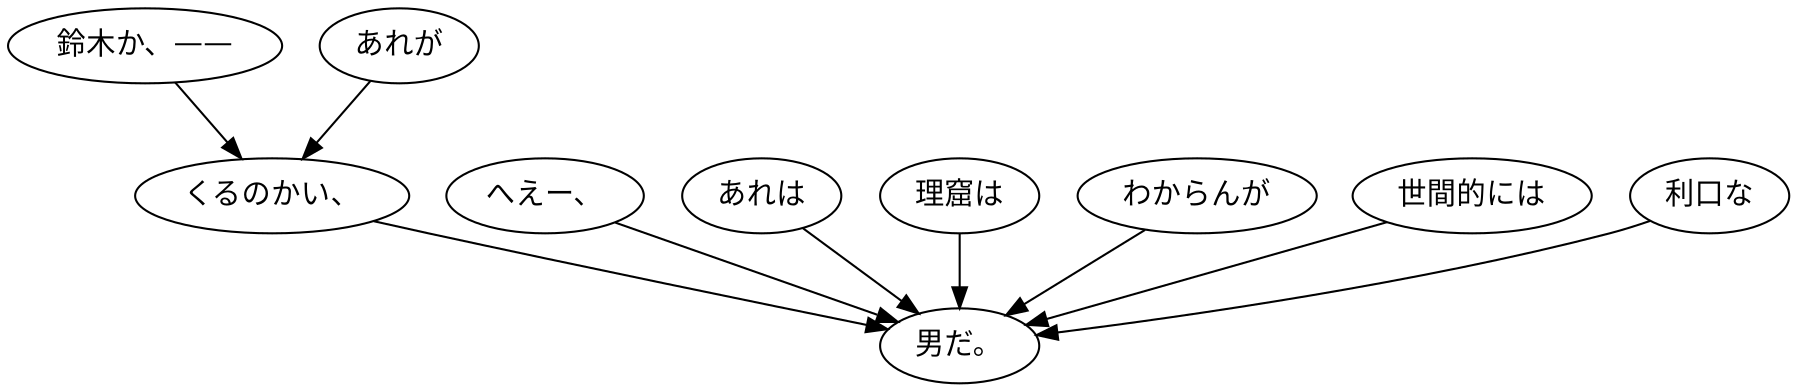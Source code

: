 digraph graph5454 {
	node0 [label="鈴木か、——"];
	node1 [label="あれが"];
	node2 [label="くるのかい、"];
	node3 [label="へえー、"];
	node4 [label="あれは"];
	node5 [label="理窟は"];
	node6 [label="わからんが"];
	node7 [label="世間的には"];
	node8 [label="利口な"];
	node9 [label="男だ。"];
	node0 -> node2;
	node1 -> node2;
	node2 -> node9;
	node3 -> node9;
	node4 -> node9;
	node5 -> node9;
	node6 -> node9;
	node7 -> node9;
	node8 -> node9;
}
